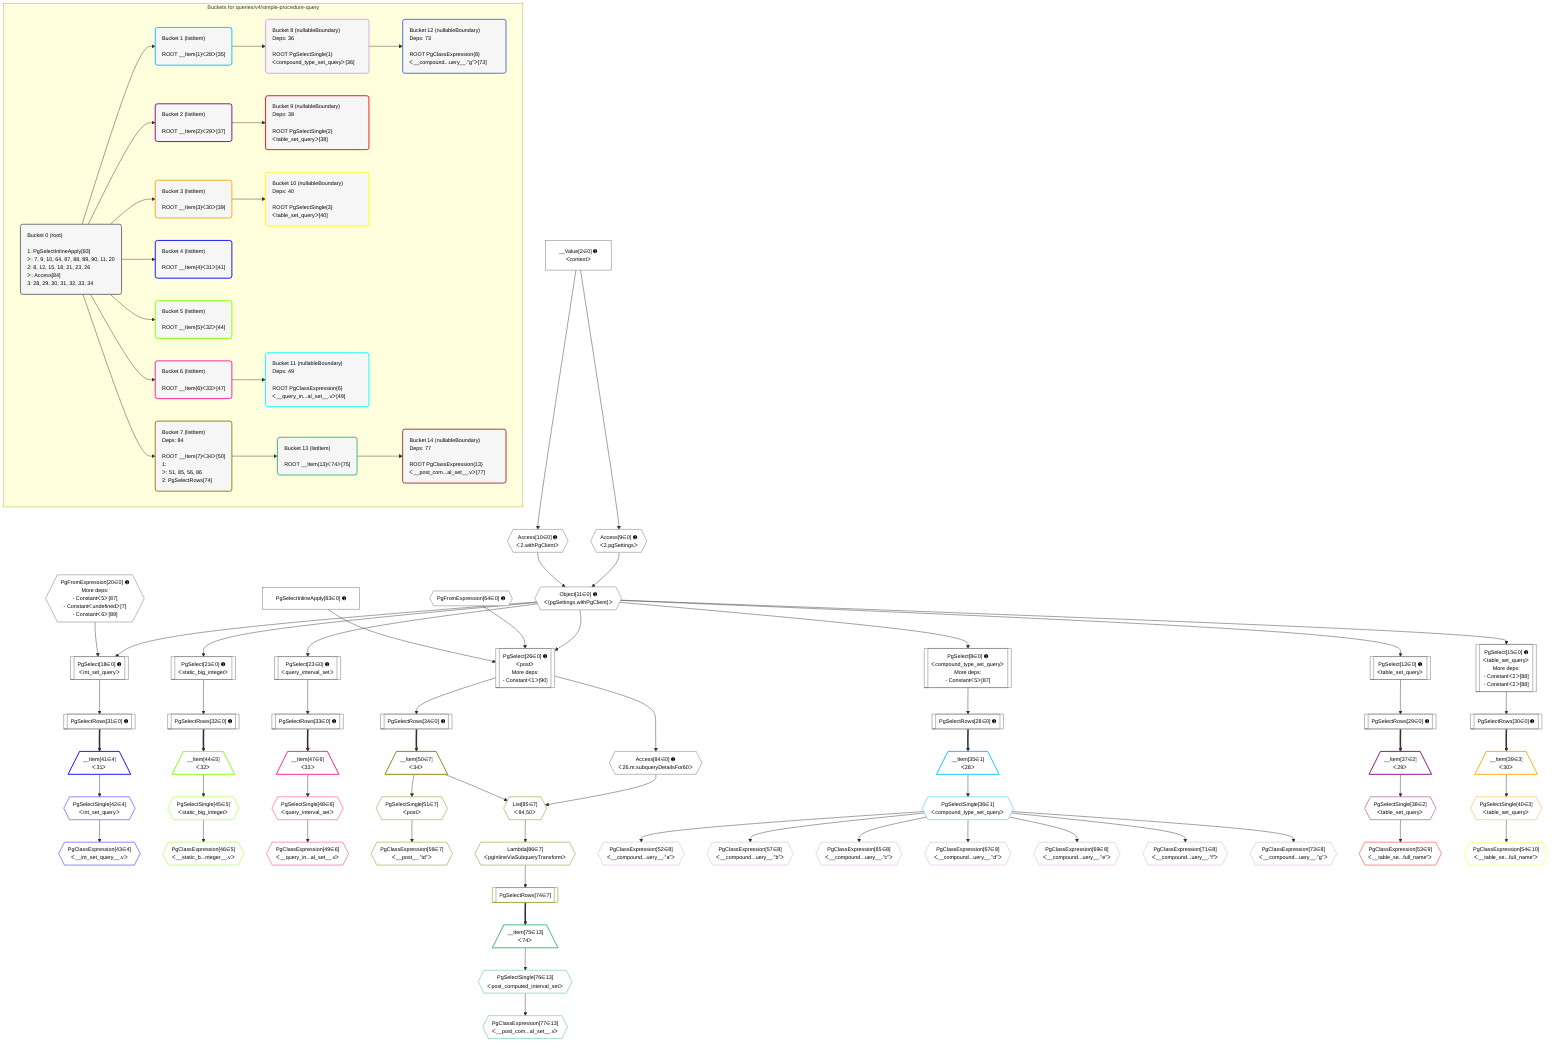 %%{init: {'themeVariables': { 'fontSize': '12px'}}}%%
graph TD
    classDef path fill:#eee,stroke:#000,color:#000
    classDef plan fill:#fff,stroke-width:1px,color:#000
    classDef itemplan fill:#fff,stroke-width:2px,color:#000
    classDef unbatchedplan fill:#dff,stroke-width:1px,color:#000
    classDef sideeffectplan fill:#fcc,stroke-width:2px,color:#000
    classDef bucket fill:#f6f6f6,color:#000,stroke-width:2px,text-align:left

    subgraph "Buckets for queries/v4/simple-procedure-query"
    Bucket0("Bucket 0 (root)<br /><br />1: PgSelectInlineApply[83]<br />ᐳ: 7, 9, 10, 64, 87, 88, 89, 90, 11, 20<br />2: 8, 12, 15, 18, 21, 23, 26<br />ᐳ: Access[84]<br />3: 28, 29, 30, 31, 32, 33, 34"):::bucket
    Bucket1("Bucket 1 (listItem)<br /><br />ROOT __Item{1}ᐸ28ᐳ[35]"):::bucket
    Bucket2("Bucket 2 (listItem)<br /><br />ROOT __Item{2}ᐸ29ᐳ[37]"):::bucket
    Bucket3("Bucket 3 (listItem)<br /><br />ROOT __Item{3}ᐸ30ᐳ[39]"):::bucket
    Bucket4("Bucket 4 (listItem)<br /><br />ROOT __Item{4}ᐸ31ᐳ[41]"):::bucket
    Bucket5("Bucket 5 (listItem)<br /><br />ROOT __Item{5}ᐸ32ᐳ[44]"):::bucket
    Bucket6("Bucket 6 (listItem)<br /><br />ROOT __Item{6}ᐸ33ᐳ[47]"):::bucket
    Bucket7("Bucket 7 (listItem)<br />Deps: 84<br /><br />ROOT __Item{7}ᐸ34ᐳ[50]<br />1: <br />ᐳ: 51, 85, 56, 86<br />2: PgSelectRows[74]"):::bucket
    Bucket8("Bucket 8 (nullableBoundary)<br />Deps: 36<br /><br />ROOT PgSelectSingle{1}ᐸcompound_type_set_queryᐳ[36]"):::bucket
    Bucket9("Bucket 9 (nullableBoundary)<br />Deps: 38<br /><br />ROOT PgSelectSingle{2}ᐸtable_set_queryᐳ[38]"):::bucket
    Bucket10("Bucket 10 (nullableBoundary)<br />Deps: 40<br /><br />ROOT PgSelectSingle{3}ᐸtable_set_queryᐳ[40]"):::bucket
    Bucket11("Bucket 11 (nullableBoundary)<br />Deps: 49<br /><br />ROOT PgClassExpression{6}ᐸ__query_in...al_set__.vᐳ[49]"):::bucket
    Bucket12("Bucket 12 (nullableBoundary)<br />Deps: 73<br /><br />ROOT PgClassExpression{8}ᐸ__compound...uery__.”g”ᐳ[73]"):::bucket
    Bucket13("Bucket 13 (listItem)<br /><br />ROOT __Item{13}ᐸ74ᐳ[75]"):::bucket
    Bucket14("Bucket 14 (nullableBoundary)<br />Deps: 77<br /><br />ROOT PgClassExpression{13}ᐸ__post_com...al_set__.vᐳ[77]"):::bucket
    end
    Bucket0 --> Bucket1 & Bucket2 & Bucket3 & Bucket4 & Bucket5 & Bucket6 & Bucket7
    Bucket1 --> Bucket8
    Bucket2 --> Bucket9
    Bucket3 --> Bucket10
    Bucket6 --> Bucket11
    Bucket7 --> Bucket13
    Bucket8 --> Bucket12
    Bucket13 --> Bucket14

    %% plan dependencies
    PgSelect26[["PgSelect[26∈0] ➊<br />ᐸpostᐳ<br />More deps:<br />- Constantᐸ1ᐳ[90]"]]:::plan
    Object11{{"Object[11∈0] ➊<br />ᐸ{pgSettings,withPgClient}ᐳ"}}:::plan
    PgFromExpression64{{"PgFromExpression[64∈0] ➊"}}:::plan
    PgSelectInlineApply83["PgSelectInlineApply[83∈0] ➊"]:::plan
    Object11 & PgFromExpression64 & PgSelectInlineApply83 --> PgSelect26
    PgSelect15[["PgSelect[15∈0] ➊<br />ᐸtable_set_queryᐳ<br />More deps:<br />- Constantᐸ2ᐳ[88]<br />- Constantᐸ2ᐳ[88]"]]:::plan
    Object11 --> PgSelect15
    PgFromExpression20{{"PgFromExpression[20∈0] ➊<br />More deps:<br />- Constantᐸ5ᐳ[87]<br />- Constantᐸundefinedᐳ[7]<br />- Constantᐸ6ᐳ[89]"}}:::plan
    PgSelect8[["PgSelect[8∈0] ➊<br />ᐸcompound_type_set_queryᐳ<br />More deps:<br />- Constantᐸ5ᐳ[87]"]]:::plan
    Object11 --> PgSelect8
    Access9{{"Access[9∈0] ➊<br />ᐸ2.pgSettingsᐳ"}}:::plan
    Access10{{"Access[10∈0] ➊<br />ᐸ2.withPgClientᐳ"}}:::plan
    Access9 & Access10 --> Object11
    PgSelect18[["PgSelect[18∈0] ➊<br />ᐸint_set_queryᐳ"]]:::plan
    Object11 & PgFromExpression20 --> PgSelect18
    __Value2["__Value[2∈0] ➊<br />ᐸcontextᐳ"]:::plan
    __Value2 --> Access9
    __Value2 --> Access10
    PgSelect12[["PgSelect[12∈0] ➊<br />ᐸtable_set_queryᐳ"]]:::plan
    Object11 --> PgSelect12
    PgSelect21[["PgSelect[21∈0] ➊<br />ᐸstatic_big_integerᐳ"]]:::plan
    Object11 --> PgSelect21
    PgSelect23[["PgSelect[23∈0] ➊<br />ᐸquery_interval_setᐳ"]]:::plan
    Object11 --> PgSelect23
    PgSelectRows28[["PgSelectRows[28∈0] ➊"]]:::plan
    PgSelect8 --> PgSelectRows28
    PgSelectRows29[["PgSelectRows[29∈0] ➊"]]:::plan
    PgSelect12 --> PgSelectRows29
    PgSelectRows30[["PgSelectRows[30∈0] ➊"]]:::plan
    PgSelect15 --> PgSelectRows30
    PgSelectRows31[["PgSelectRows[31∈0] ➊"]]:::plan
    PgSelect18 --> PgSelectRows31
    PgSelectRows32[["PgSelectRows[32∈0] ➊"]]:::plan
    PgSelect21 --> PgSelectRows32
    PgSelectRows33[["PgSelectRows[33∈0] ➊"]]:::plan
    PgSelect23 --> PgSelectRows33
    PgSelectRows34[["PgSelectRows[34∈0] ➊"]]:::plan
    PgSelect26 --> PgSelectRows34
    Access84{{"Access[84∈0] ➊<br />ᐸ26.m.subqueryDetailsFor60ᐳ"}}:::plan
    PgSelect26 --> Access84
    __Item35[/"__Item[35∈1]<br />ᐸ28ᐳ"\]:::itemplan
    PgSelectRows28 ==> __Item35
    PgSelectSingle36{{"PgSelectSingle[36∈1]<br />ᐸcompound_type_set_queryᐳ"}}:::plan
    __Item35 --> PgSelectSingle36
    __Item37[/"__Item[37∈2]<br />ᐸ29ᐳ"\]:::itemplan
    PgSelectRows29 ==> __Item37
    PgSelectSingle38{{"PgSelectSingle[38∈2]<br />ᐸtable_set_queryᐳ"}}:::plan
    __Item37 --> PgSelectSingle38
    __Item39[/"__Item[39∈3]<br />ᐸ30ᐳ"\]:::itemplan
    PgSelectRows30 ==> __Item39
    PgSelectSingle40{{"PgSelectSingle[40∈3]<br />ᐸtable_set_queryᐳ"}}:::plan
    __Item39 --> PgSelectSingle40
    __Item41[/"__Item[41∈4]<br />ᐸ31ᐳ"\]:::itemplan
    PgSelectRows31 ==> __Item41
    PgSelectSingle42{{"PgSelectSingle[42∈4]<br />ᐸint_set_queryᐳ"}}:::plan
    __Item41 --> PgSelectSingle42
    PgClassExpression43{{"PgClassExpression[43∈4]<br />ᐸ__int_set_query__.vᐳ"}}:::plan
    PgSelectSingle42 --> PgClassExpression43
    __Item44[/"__Item[44∈5]<br />ᐸ32ᐳ"\]:::itemplan
    PgSelectRows32 ==> __Item44
    PgSelectSingle45{{"PgSelectSingle[45∈5]<br />ᐸstatic_big_integerᐳ"}}:::plan
    __Item44 --> PgSelectSingle45
    PgClassExpression46{{"PgClassExpression[46∈5]<br />ᐸ__static_b...nteger__.vᐳ"}}:::plan
    PgSelectSingle45 --> PgClassExpression46
    __Item47[/"__Item[47∈6]<br />ᐸ33ᐳ"\]:::itemplan
    PgSelectRows33 ==> __Item47
    PgSelectSingle48{{"PgSelectSingle[48∈6]<br />ᐸquery_interval_setᐳ"}}:::plan
    __Item47 --> PgSelectSingle48
    PgClassExpression49{{"PgClassExpression[49∈6]<br />ᐸ__query_in...al_set__.vᐳ"}}:::plan
    PgSelectSingle48 --> PgClassExpression49
    List85{{"List[85∈7]<br />ᐸ84,50ᐳ"}}:::plan
    __Item50[/"__Item[50∈7]<br />ᐸ34ᐳ"\]:::itemplan
    Access84 & __Item50 --> List85
    PgSelectRows34 ==> __Item50
    PgSelectSingle51{{"PgSelectSingle[51∈7]<br />ᐸpostᐳ"}}:::plan
    __Item50 --> PgSelectSingle51
    PgClassExpression56{{"PgClassExpression[56∈7]<br />ᐸ__post__.”id”ᐳ"}}:::plan
    PgSelectSingle51 --> PgClassExpression56
    PgSelectRows74[["PgSelectRows[74∈7]"]]:::plan
    Lambda86{{"Lambda[86∈7]<br />ᐸpgInlineViaSubqueryTransformᐳ"}}:::plan
    Lambda86 --> PgSelectRows74
    List85 --> Lambda86
    PgClassExpression52{{"PgClassExpression[52∈8]<br />ᐸ__compound...uery__.”a”ᐳ"}}:::plan
    PgSelectSingle36 --> PgClassExpression52
    PgClassExpression57{{"PgClassExpression[57∈8]<br />ᐸ__compound...uery__.”b”ᐳ"}}:::plan
    PgSelectSingle36 --> PgClassExpression57
    PgClassExpression65{{"PgClassExpression[65∈8]<br />ᐸ__compound...uery__.”c”ᐳ"}}:::plan
    PgSelectSingle36 --> PgClassExpression65
    PgClassExpression67{{"PgClassExpression[67∈8]<br />ᐸ__compound...uery__.”d”ᐳ"}}:::plan
    PgSelectSingle36 --> PgClassExpression67
    PgClassExpression69{{"PgClassExpression[69∈8]<br />ᐸ__compound...uery__.”e”ᐳ"}}:::plan
    PgSelectSingle36 --> PgClassExpression69
    PgClassExpression71{{"PgClassExpression[71∈8]<br />ᐸ__compound...uery__.”f”ᐳ"}}:::plan
    PgSelectSingle36 --> PgClassExpression71
    PgClassExpression73{{"PgClassExpression[73∈8]<br />ᐸ__compound...uery__.”g”ᐳ"}}:::plan
    PgSelectSingle36 --> PgClassExpression73
    PgClassExpression53{{"PgClassExpression[53∈9]<br />ᐸ__table_se...full_name”ᐳ"}}:::plan
    PgSelectSingle38 --> PgClassExpression53
    PgClassExpression54{{"PgClassExpression[54∈10]<br />ᐸ__table_se...full_name”ᐳ"}}:::plan
    PgSelectSingle40 --> PgClassExpression54
    __Item75[/"__Item[75∈13]<br />ᐸ74ᐳ"\]:::itemplan
    PgSelectRows74 ==> __Item75
    PgSelectSingle76{{"PgSelectSingle[76∈13]<br />ᐸpost_computed_interval_setᐳ"}}:::plan
    __Item75 --> PgSelectSingle76
    PgClassExpression77{{"PgClassExpression[77∈13]<br />ᐸ__post_com...al_set__.vᐳ"}}:::plan
    PgSelectSingle76 --> PgClassExpression77

    %% define steps
    classDef bucket0 stroke:#696969
    class Bucket0,__Value2,PgSelect8,Access9,Access10,Object11,PgSelect12,PgSelect15,PgSelect18,PgFromExpression20,PgSelect21,PgSelect23,PgSelect26,PgSelectRows28,PgSelectRows29,PgSelectRows30,PgSelectRows31,PgSelectRows32,PgSelectRows33,PgSelectRows34,PgFromExpression64,PgSelectInlineApply83,Access84 bucket0
    classDef bucket1 stroke:#00bfff
    class Bucket1,__Item35,PgSelectSingle36 bucket1
    classDef bucket2 stroke:#7f007f
    class Bucket2,__Item37,PgSelectSingle38 bucket2
    classDef bucket3 stroke:#ffa500
    class Bucket3,__Item39,PgSelectSingle40 bucket3
    classDef bucket4 stroke:#0000ff
    class Bucket4,__Item41,PgSelectSingle42,PgClassExpression43 bucket4
    classDef bucket5 stroke:#7fff00
    class Bucket5,__Item44,PgSelectSingle45,PgClassExpression46 bucket5
    classDef bucket6 stroke:#ff1493
    class Bucket6,__Item47,PgSelectSingle48,PgClassExpression49 bucket6
    classDef bucket7 stroke:#808000
    class Bucket7,__Item50,PgSelectSingle51,PgClassExpression56,PgSelectRows74,List85,Lambda86 bucket7
    classDef bucket8 stroke:#dda0dd
    class Bucket8,PgClassExpression52,PgClassExpression57,PgClassExpression65,PgClassExpression67,PgClassExpression69,PgClassExpression71,PgClassExpression73 bucket8
    classDef bucket9 stroke:#ff0000
    class Bucket9,PgClassExpression53 bucket9
    classDef bucket10 stroke:#ffff00
    class Bucket10,PgClassExpression54 bucket10
    classDef bucket11 stroke:#00ffff
    class Bucket11 bucket11
    classDef bucket12 stroke:#4169e1
    class Bucket12 bucket12
    classDef bucket13 stroke:#3cb371
    class Bucket13,__Item75,PgSelectSingle76,PgClassExpression77 bucket13
    classDef bucket14 stroke:#a52a2a
    class Bucket14 bucket14